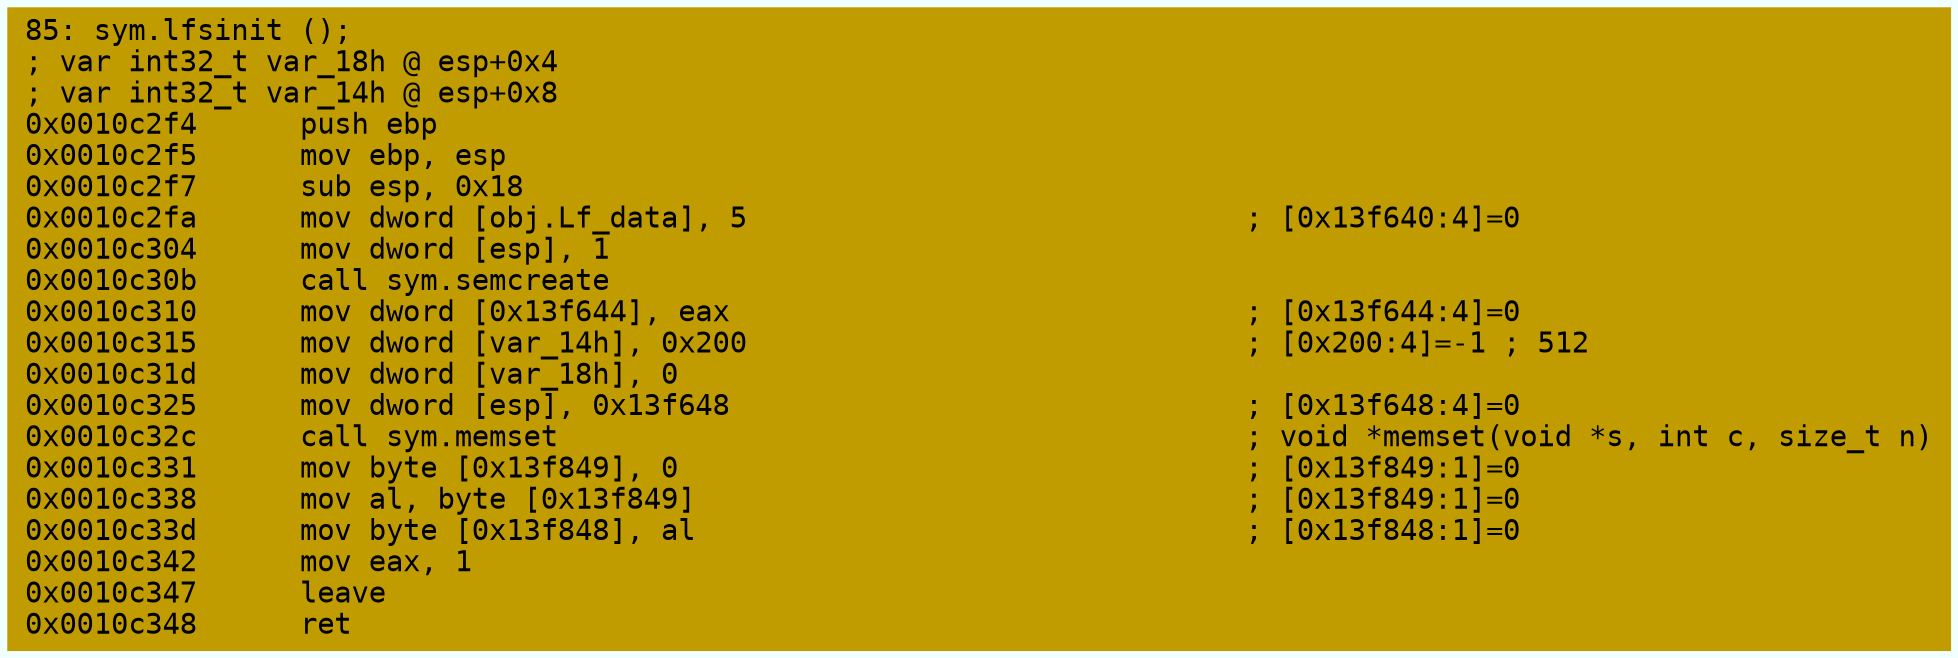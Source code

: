 digraph code {
	graph [bgcolor=azure fontsize=8 fontname="Courier" splines="ortho"];
	node [fillcolor=gray style=filled shape=box];
	edge [arrowhead="normal"];
	"0x0010c2f4" [URL="sym.lfsinit/0x0010c2f4", fillcolor="#c19c00",color="#c19c00", fontname="Courier",label="85: sym.lfsinit ();\l; var int32_t var_18h @ esp+0x4\l; var int32_t var_14h @ esp+0x8\l0x0010c2f4      push ebp\l0x0010c2f5      mov ebp, esp\l0x0010c2f7      sub esp, 0x18\l0x0010c2fa      mov dword [obj.Lf_data], 5                             ; [0x13f640:4]=0\l0x0010c304      mov dword [esp], 1\l0x0010c30b      call sym.semcreate\l0x0010c310      mov dword [0x13f644], eax                              ; [0x13f644:4]=0\l0x0010c315      mov dword [var_14h], 0x200                             ; [0x200:4]=-1 ; 512\l0x0010c31d      mov dword [var_18h], 0\l0x0010c325      mov dword [esp], 0x13f648                              ; [0x13f648:4]=0\l0x0010c32c      call sym.memset                                        ; void *memset(void *s, int c, size_t n)\l0x0010c331      mov byte [0x13f849], 0                                 ; [0x13f849:1]=0\l0x0010c338      mov al, byte [0x13f849]                                ; [0x13f849:1]=0\l0x0010c33d      mov byte [0x13f848], al                                ; [0x13f848:1]=0\l0x0010c342      mov eax, 1\l0x0010c347      leave\l0x0010c348      ret\l"]
}
